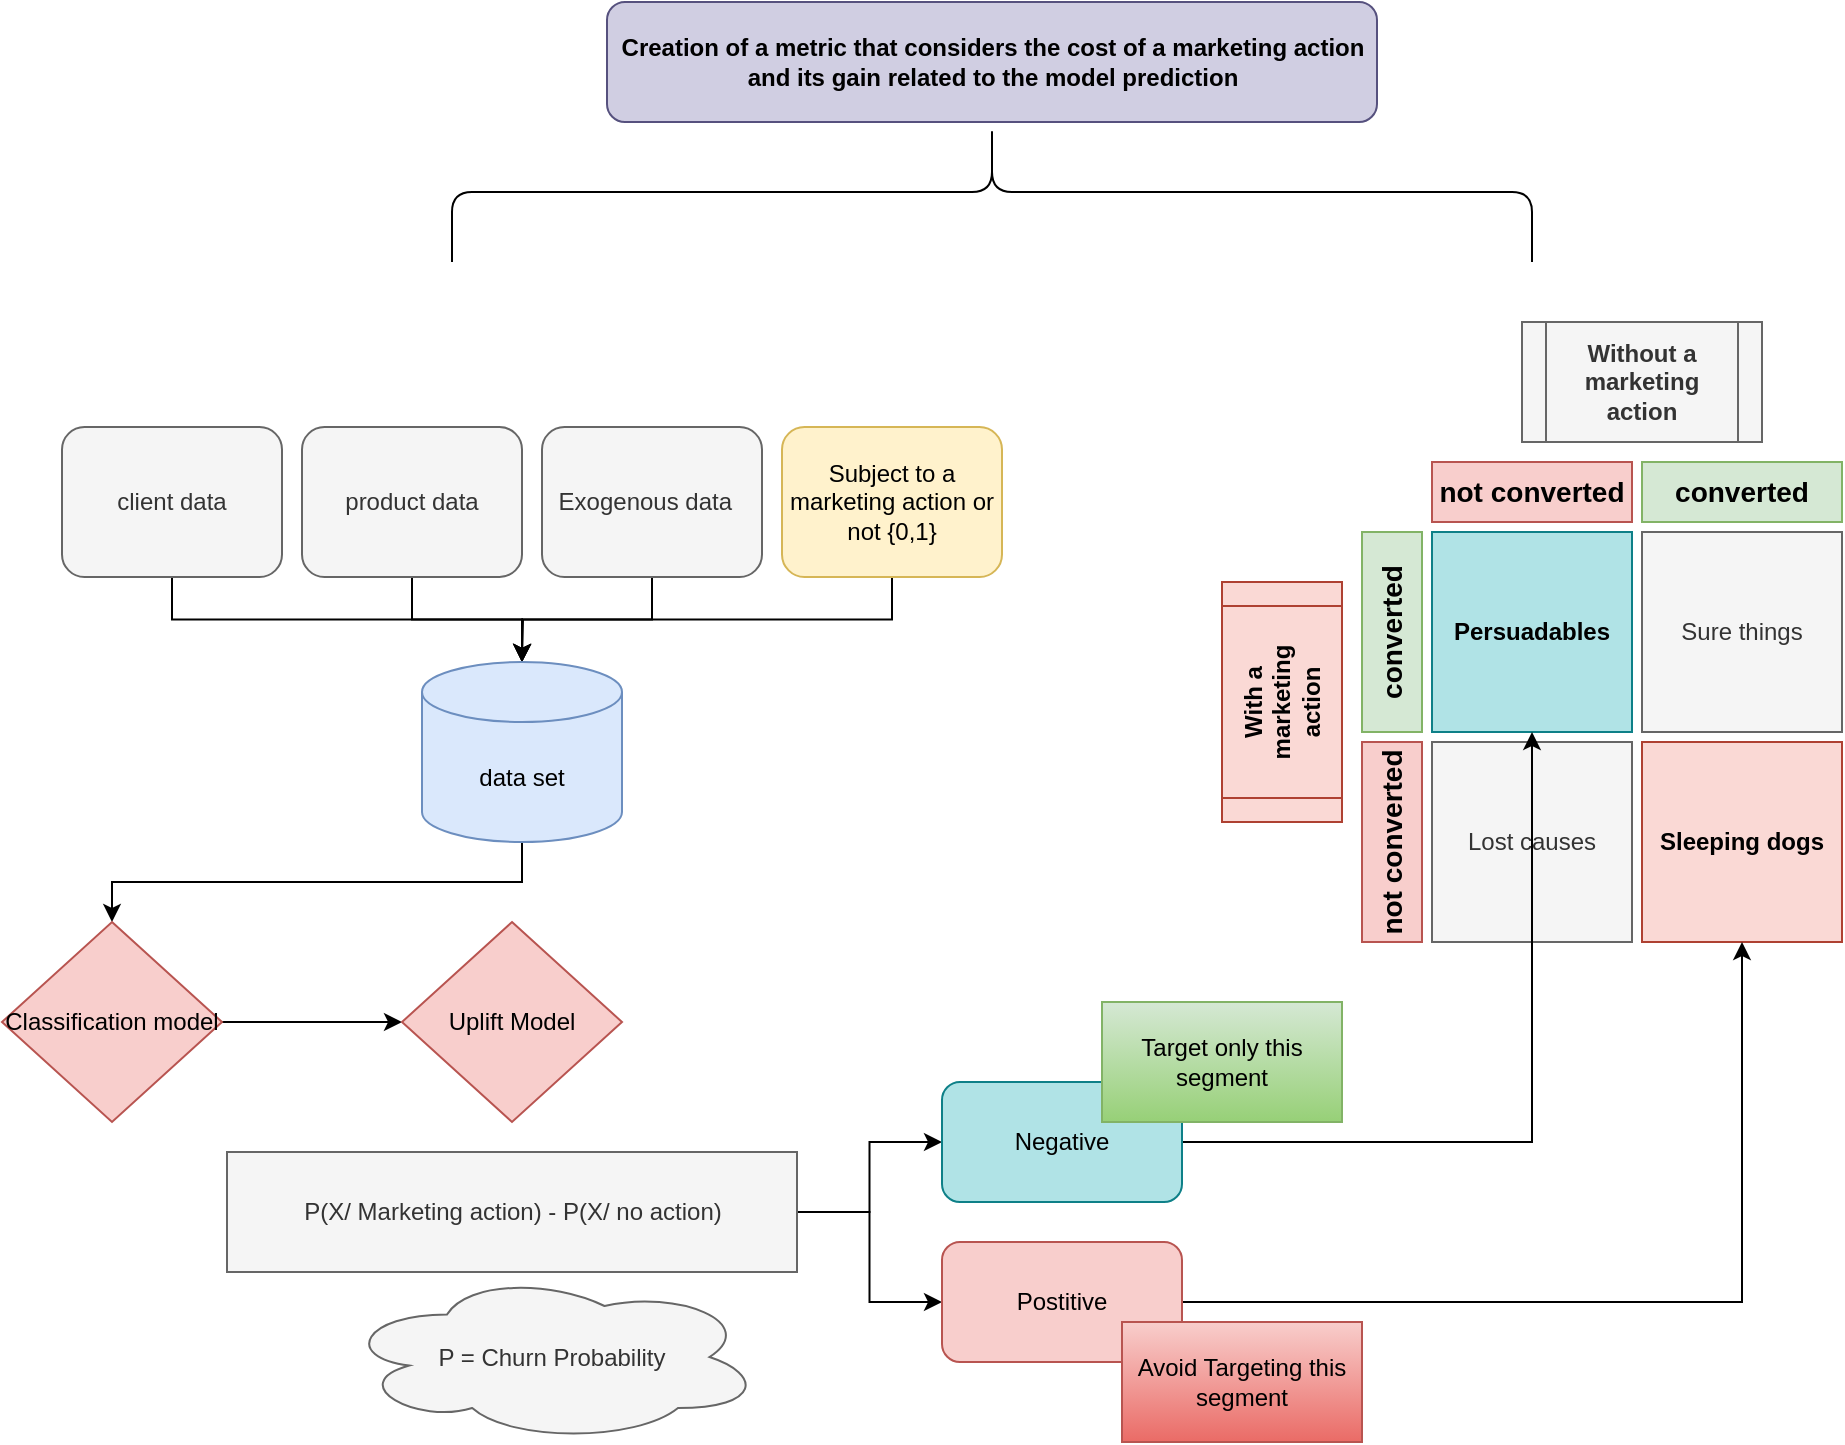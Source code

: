 <mxfile version="20.6.1" type="device"><diagram id="vZVQzaIkx8aZbn50amVE" name="Page-1"><mxGraphModel dx="1805" dy="1714" grid="1" gridSize="10" guides="1" tooltips="1" connect="1" arrows="1" fold="1" page="1" pageScale="1" pageWidth="827" pageHeight="1169" math="0" shadow="0"><root><mxCell id="0"/><mxCell id="1" parent="0"/><mxCell id="rS2zhRKhvhkfzX1KEQWT-1" value="&lt;b&gt;Persuadables&lt;/b&gt;" style="html=1;fillColor=#b0e3e6;strokeColor=#0e8088;shadow=0;fontSize=12;align=center;fontStyle=0;whiteSpace=wrap;rounded=0;" parent="1" vertex="1"><mxGeometry x="455" y="245" width="100" height="100" as="geometry"/></mxCell><mxCell id="rS2zhRKhvhkfzX1KEQWT-2" value="Sure things" style="html=1;shadow=0;fontSize=12;align=center;fontStyle=0;whiteSpace=wrap;rounded=0;fillColor=#f5f5f5;fontColor=#333333;strokeColor=#666666;" parent="1" vertex="1"><mxGeometry x="560" y="245" width="100" height="100" as="geometry"/></mxCell><mxCell id="rS2zhRKhvhkfzX1KEQWT-3" value="Lost causes" style="html=1;shadow=0;fontSize=12;align=center;fontStyle=0;whiteSpace=wrap;rounded=0;fillColor=#f5f5f5;fontColor=#333333;strokeColor=#666666;" parent="1" vertex="1"><mxGeometry x="455" y="350" width="100" height="100" as="geometry"/></mxCell><mxCell id="rS2zhRKhvhkfzX1KEQWT-4" value="&lt;b&gt;Sleeping dogs&lt;/b&gt;" style="html=1;fillColor=#fad9d5;strokeColor=#ae4132;shadow=0;fontSize=12;align=center;fontStyle=0;whiteSpace=wrap;rounded=0;" parent="1" vertex="1"><mxGeometry x="560" y="350" width="100" height="100" as="geometry"/></mxCell><mxCell id="rS2zhRKhvhkfzX1KEQWT-5" value="converted" style="html=1;fillColor=#d5e8d4;strokeColor=#82b366;shadow=0;fontSize=14;align=center;fontStyle=1;whiteSpace=wrap;horizontal=0;rounded=0;" parent="1" vertex="1"><mxGeometry x="420" y="245" width="30" height="100" as="geometry"/></mxCell><mxCell id="rS2zhRKhvhkfzX1KEQWT-6" value="not converted" style="html=1;fillColor=#f8cecc;strokeColor=#b85450;shadow=0;fontSize=14;align=center;fontStyle=1;whiteSpace=wrap;horizontal=0;rounded=0;" parent="1" vertex="1"><mxGeometry x="420" y="350" width="30" height="100" as="geometry"/></mxCell><mxCell id="rS2zhRKhvhkfzX1KEQWT-7" value="not converted" style="html=1;fillColor=#f8cecc;strokeColor=#b85450;shadow=0;fontSize=14;align=center;fontStyle=1;whiteSpace=wrap;rounded=0;" parent="1" vertex="1"><mxGeometry x="455" y="210" width="100" height="30" as="geometry"/></mxCell><mxCell id="rS2zhRKhvhkfzX1KEQWT-8" value="converted" style="html=1;fillColor=#d5e8d4;strokeColor=#82b366;shadow=0;fontSize=14;align=center;fontStyle=1;whiteSpace=wrap;rounded=0;" parent="1" vertex="1"><mxGeometry x="560" y="210" width="100" height="30" as="geometry"/></mxCell><mxCell id="rS2zhRKhvhkfzX1KEQWT-10" value="&lt;b&gt;Without a marketing action&lt;/b&gt;" style="shape=process;whiteSpace=wrap;html=1;backgroundOutline=1;fillColor=#f5f5f5;fontColor=#333333;strokeColor=#666666;" parent="1" vertex="1"><mxGeometry x="500" y="140" width="120" height="60" as="geometry"/></mxCell><mxCell id="rS2zhRKhvhkfzX1KEQWT-11" value="&lt;b&gt;With a marketing action&lt;/b&gt;" style="shape=process;whiteSpace=wrap;html=1;backgroundOutline=1;rotation=-90;fillColor=#fad9d5;strokeColor=#ae4132;" parent="1" vertex="1"><mxGeometry x="320" y="300" width="120" height="60" as="geometry"/></mxCell><mxCell id="rS2zhRKhvhkfzX1KEQWT-20" style="edgeStyle=orthogonalEdgeStyle;rounded=0;orthogonalLoop=1;jettySize=auto;html=1;exitX=0.5;exitY=1;exitDx=0;exitDy=0;" parent="1" source="rS2zhRKhvhkfzX1KEQWT-12" target="rS2zhRKhvhkfzX1KEQWT-18" edge="1"><mxGeometry relative="1" as="geometry"/></mxCell><mxCell id="rS2zhRKhvhkfzX1KEQWT-12" value="client data" style="rounded=1;whiteSpace=wrap;html=1;fillColor=#f5f5f5;fontColor=#333333;strokeColor=#666666;" parent="1" vertex="1"><mxGeometry x="-230" y="192.5" width="110" height="75" as="geometry"/></mxCell><mxCell id="rS2zhRKhvhkfzX1KEQWT-21" style="edgeStyle=orthogonalEdgeStyle;rounded=0;orthogonalLoop=1;jettySize=auto;html=1;exitX=0.5;exitY=1;exitDx=0;exitDy=0;" parent="1" source="rS2zhRKhvhkfzX1KEQWT-15" target="rS2zhRKhvhkfzX1KEQWT-18" edge="1"><mxGeometry relative="1" as="geometry"/></mxCell><mxCell id="rS2zhRKhvhkfzX1KEQWT-15" value="product data" style="rounded=1;whiteSpace=wrap;html=1;fillColor=#f5f5f5;fontColor=#333333;strokeColor=#666666;" parent="1" vertex="1"><mxGeometry x="-110" y="192.5" width="110" height="75" as="geometry"/></mxCell><mxCell id="rS2zhRKhvhkfzX1KEQWT-22" style="edgeStyle=orthogonalEdgeStyle;rounded=0;orthogonalLoop=1;jettySize=auto;html=1;exitX=0.5;exitY=1;exitDx=0;exitDy=0;" parent="1" source="rS2zhRKhvhkfzX1KEQWT-16" edge="1"><mxGeometry relative="1" as="geometry"><mxPoint y="310" as="targetPoint"/></mxGeometry></mxCell><mxCell id="rS2zhRKhvhkfzX1KEQWT-16" value="Exogenous data&amp;nbsp;&amp;nbsp;" style="rounded=1;whiteSpace=wrap;html=1;fillColor=#f5f5f5;fontColor=#333333;strokeColor=#666666;" parent="1" vertex="1"><mxGeometry x="10" y="192.5" width="110" height="75" as="geometry"/></mxCell><mxCell id="rS2zhRKhvhkfzX1KEQWT-24" style="edgeStyle=orthogonalEdgeStyle;rounded=0;orthogonalLoop=1;jettySize=auto;html=1;exitX=0.5;exitY=1;exitDx=0;exitDy=0;entryX=0.5;entryY=0;entryDx=0;entryDy=0;entryPerimeter=0;" parent="1" source="rS2zhRKhvhkfzX1KEQWT-17" target="rS2zhRKhvhkfzX1KEQWT-18" edge="1"><mxGeometry relative="1" as="geometry"/></mxCell><mxCell id="rS2zhRKhvhkfzX1KEQWT-17" value="Subject to a marketing action or not {0,1}" style="rounded=1;whiteSpace=wrap;html=1;fillColor=#fff2cc;strokeColor=#d6b656;" parent="1" vertex="1"><mxGeometry x="130" y="192.5" width="110" height="75" as="geometry"/></mxCell><mxCell id="rS2zhRKhvhkfzX1KEQWT-25" style="edgeStyle=orthogonalEdgeStyle;rounded=0;orthogonalLoop=1;jettySize=auto;html=1;exitX=0.5;exitY=1;exitDx=0;exitDy=0;exitPerimeter=0;" parent="1" source="rS2zhRKhvhkfzX1KEQWT-18" target="rS2zhRKhvhkfzX1KEQWT-19" edge="1"><mxGeometry relative="1" as="geometry"/></mxCell><mxCell id="rS2zhRKhvhkfzX1KEQWT-18" value="data set" style="shape=cylinder3;whiteSpace=wrap;html=1;boundedLbl=1;backgroundOutline=1;size=15;fillColor=#dae8fc;strokeColor=#6c8ebf;" parent="1" vertex="1"><mxGeometry x="-50" y="310" width="100" height="90" as="geometry"/></mxCell><mxCell id="rS2zhRKhvhkfzX1KEQWT-28" style="edgeStyle=orthogonalEdgeStyle;rounded=0;orthogonalLoop=1;jettySize=auto;html=1;exitX=1;exitY=0.5;exitDx=0;exitDy=0;entryX=0;entryY=0.5;entryDx=0;entryDy=0;" parent="1" source="rS2zhRKhvhkfzX1KEQWT-19" target="rS2zhRKhvhkfzX1KEQWT-27" edge="1"><mxGeometry relative="1" as="geometry"/></mxCell><mxCell id="rS2zhRKhvhkfzX1KEQWT-19" value="Classification model" style="rhombus;whiteSpace=wrap;html=1;fillColor=#f8cecc;strokeColor=#b85450;" parent="1" vertex="1"><mxGeometry x="-260" y="440" width="110" height="100" as="geometry"/></mxCell><mxCell id="rS2zhRKhvhkfzX1KEQWT-34" style="edgeStyle=orthogonalEdgeStyle;rounded=0;orthogonalLoop=1;jettySize=auto;html=1;exitX=1;exitY=0.5;exitDx=0;exitDy=0;entryX=0;entryY=0.5;entryDx=0;entryDy=0;" parent="1" source="rS2zhRKhvhkfzX1KEQWT-26" target="rS2zhRKhvhkfzX1KEQWT-30" edge="1"><mxGeometry relative="1" as="geometry"/></mxCell><mxCell id="rS2zhRKhvhkfzX1KEQWT-35" style="edgeStyle=orthogonalEdgeStyle;rounded=0;orthogonalLoop=1;jettySize=auto;html=1;exitX=1;exitY=0.5;exitDx=0;exitDy=0;" parent="1" source="rS2zhRKhvhkfzX1KEQWT-26" target="rS2zhRKhvhkfzX1KEQWT-31" edge="1"><mxGeometry relative="1" as="geometry"/></mxCell><mxCell id="rS2zhRKhvhkfzX1KEQWT-26" value="P(X/ Marketing action) - P(X/ no action)" style="rounded=0;whiteSpace=wrap;html=1;fillColor=#f5f5f5;fontColor=#333333;strokeColor=#666666;" parent="1" vertex="1"><mxGeometry x="-147.5" y="555" width="285" height="60" as="geometry"/></mxCell><mxCell id="rS2zhRKhvhkfzX1KEQWT-27" value="Uplift Model" style="rhombus;whiteSpace=wrap;html=1;fillColor=#f8cecc;strokeColor=#b85450;" parent="1" vertex="1"><mxGeometry x="-60" y="440" width="110" height="100" as="geometry"/></mxCell><mxCell id="rS2zhRKhvhkfzX1KEQWT-29" value="P = Churn Probability" style="ellipse;shape=cloud;whiteSpace=wrap;html=1;fillColor=#f5f5f5;fontColor=#333333;strokeColor=#666666;" parent="1" vertex="1"><mxGeometry x="-90" y="615" width="210" height="85" as="geometry"/></mxCell><mxCell id="rS2zhRKhvhkfzX1KEQWT-33" style="edgeStyle=orthogonalEdgeStyle;rounded=0;orthogonalLoop=1;jettySize=auto;html=1;exitX=1;exitY=0.5;exitDx=0;exitDy=0;entryX=0.5;entryY=1;entryDx=0;entryDy=0;" parent="1" source="rS2zhRKhvhkfzX1KEQWT-30" target="rS2zhRKhvhkfzX1KEQWT-1" edge="1"><mxGeometry relative="1" as="geometry"/></mxCell><mxCell id="rS2zhRKhvhkfzX1KEQWT-30" value="Negative" style="rounded=1;whiteSpace=wrap;html=1;fillColor=#b0e3e6;strokeColor=#0e8088;" parent="1" vertex="1"><mxGeometry x="210" y="520" width="120" height="60" as="geometry"/></mxCell><mxCell id="rS2zhRKhvhkfzX1KEQWT-32" style="edgeStyle=orthogonalEdgeStyle;rounded=0;orthogonalLoop=1;jettySize=auto;html=1;exitX=1;exitY=0.5;exitDx=0;exitDy=0;entryX=0.5;entryY=1;entryDx=0;entryDy=0;" parent="1" source="rS2zhRKhvhkfzX1KEQWT-31" target="rS2zhRKhvhkfzX1KEQWT-4" edge="1"><mxGeometry relative="1" as="geometry"/></mxCell><mxCell id="rS2zhRKhvhkfzX1KEQWT-31" value="Postitive" style="rounded=1;whiteSpace=wrap;html=1;fillColor=#f8cecc;strokeColor=#b85450;" parent="1" vertex="1"><mxGeometry x="210" y="600" width="120" height="60" as="geometry"/></mxCell><mxCell id="rS2zhRKhvhkfzX1KEQWT-36" value="Target only this segment" style="rounded=0;whiteSpace=wrap;html=1;fillColor=#d5e8d4;strokeColor=#82b366;gradientColor=#97d077;" parent="1" vertex="1"><mxGeometry x="290" y="480" width="120" height="60" as="geometry"/></mxCell><mxCell id="rS2zhRKhvhkfzX1KEQWT-37" value="Avoid Targeting this segment" style="rounded=0;whiteSpace=wrap;html=1;fillColor=#f8cecc;strokeColor=#b85450;gradientColor=#ea6b66;" parent="1" vertex="1"><mxGeometry x="300" y="640" width="120" height="60" as="geometry"/></mxCell><mxCell id="rS2zhRKhvhkfzX1KEQWT-38" value="&lt;b&gt;Creation of a metric that considers the cost of a marketing action and its gain related to the model prediction&lt;/b&gt;" style="rounded=1;whiteSpace=wrap;html=1;fillColor=#d0cee2;strokeColor=#56517e;" parent="1" vertex="1"><mxGeometry x="42.5" y="-20" width="385" height="60" as="geometry"/></mxCell><mxCell id="rS2zhRKhvhkfzX1KEQWT-39" value="" style="shape=curlyBracket;whiteSpace=wrap;html=1;rounded=1;flipH=1;labelPosition=right;verticalLabelPosition=middle;align=left;verticalAlign=middle;rotation=-90;" parent="1" vertex="1"><mxGeometry x="200" y="-195" width="70" height="540" as="geometry"/></mxCell></root></mxGraphModel></diagram></mxfile>